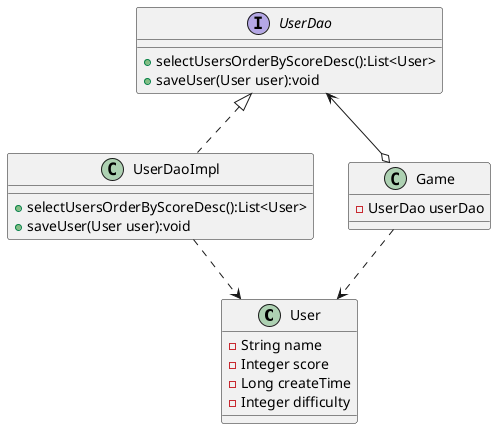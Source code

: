 @startuml

class User {
    - String name
    - Integer score
    - Long createTime
    - Integer difficulty
}

interface UserDao {
    + selectUsersOrderByScoreDesc():List<User>
    + saveUser(User user):void
}

class UserDaoImpl {
    + selectUsersOrderByScoreDesc():List<User>
    + saveUser(User user):void
}
UserDao <|.. UserDaoImpl
UserDaoImpl ..> User

class Game {
    - UserDao userDao
}

Game ..> User
UserDao <--o Game
@enduml